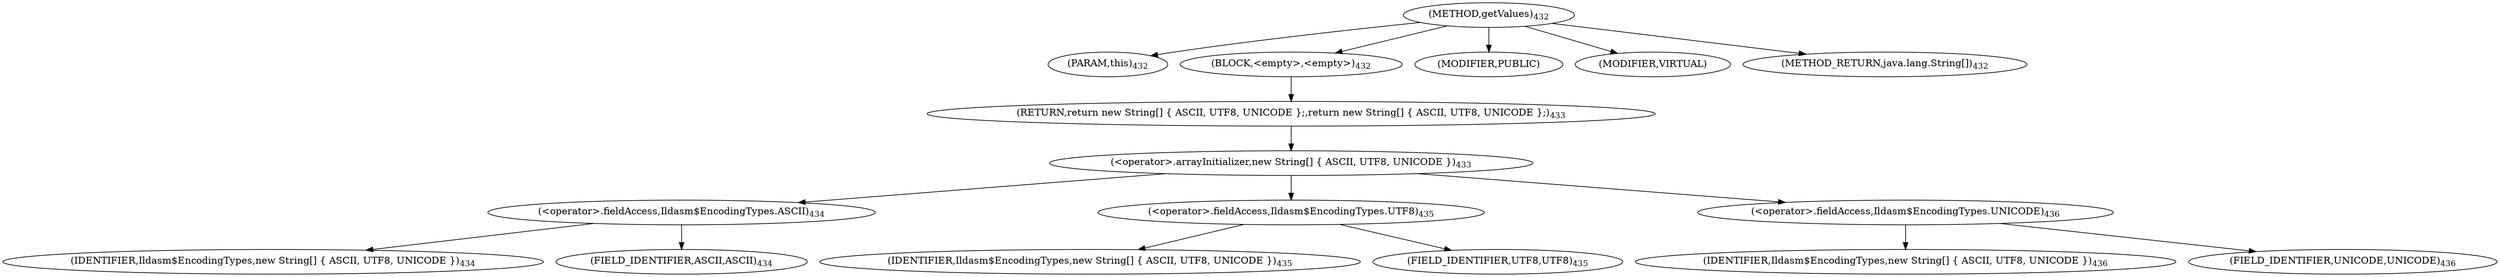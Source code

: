 digraph "getValues" {  
"614" [label = <(METHOD,getValues)<SUB>432</SUB>> ]
"615" [label = <(PARAM,this)<SUB>432</SUB>> ]
"616" [label = <(BLOCK,&lt;empty&gt;,&lt;empty&gt;)<SUB>432</SUB>> ]
"617" [label = <(RETURN,return new String[] { ASCII, UTF8, UNICODE };,return new String[] { ASCII, UTF8, UNICODE };)<SUB>433</SUB>> ]
"618" [label = <(&lt;operator&gt;.arrayInitializer,new String[] { ASCII, UTF8, UNICODE })<SUB>433</SUB>> ]
"619" [label = <(&lt;operator&gt;.fieldAccess,Ildasm$EncodingTypes.ASCII)<SUB>434</SUB>> ]
"620" [label = <(IDENTIFIER,Ildasm$EncodingTypes,new String[] { ASCII, UTF8, UNICODE })<SUB>434</SUB>> ]
"621" [label = <(FIELD_IDENTIFIER,ASCII,ASCII)<SUB>434</SUB>> ]
"622" [label = <(&lt;operator&gt;.fieldAccess,Ildasm$EncodingTypes.UTF8)<SUB>435</SUB>> ]
"623" [label = <(IDENTIFIER,Ildasm$EncodingTypes,new String[] { ASCII, UTF8, UNICODE })<SUB>435</SUB>> ]
"624" [label = <(FIELD_IDENTIFIER,UTF8,UTF8)<SUB>435</SUB>> ]
"625" [label = <(&lt;operator&gt;.fieldAccess,Ildasm$EncodingTypes.UNICODE)<SUB>436</SUB>> ]
"626" [label = <(IDENTIFIER,Ildasm$EncodingTypes,new String[] { ASCII, UTF8, UNICODE })<SUB>436</SUB>> ]
"627" [label = <(FIELD_IDENTIFIER,UNICODE,UNICODE)<SUB>436</SUB>> ]
"628" [label = <(MODIFIER,PUBLIC)> ]
"629" [label = <(MODIFIER,VIRTUAL)> ]
"630" [label = <(METHOD_RETURN,java.lang.String[])<SUB>432</SUB>> ]
  "614" -> "615" 
  "614" -> "616" 
  "614" -> "628" 
  "614" -> "629" 
  "614" -> "630" 
  "616" -> "617" 
  "617" -> "618" 
  "618" -> "619" 
  "618" -> "622" 
  "618" -> "625" 
  "619" -> "620" 
  "619" -> "621" 
  "622" -> "623" 
  "622" -> "624" 
  "625" -> "626" 
  "625" -> "627" 
}
